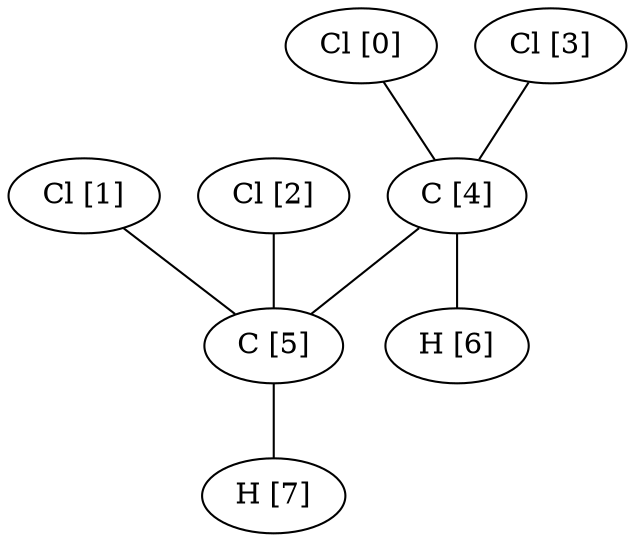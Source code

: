 graph G {
0[label="Cl [0]"];
1[label="Cl [1]"];
2[label="Cl [2]"];
3[label="Cl [3]"];
4[label="C [4]"];
5[label="C [5]"];
6[label="H [6]"];
7[label="H [7]"];
0--4 ;
1--5 ;
2--5 ;
3--4 ;
4--5 ;
4--6 ;
5--7 ;
}
